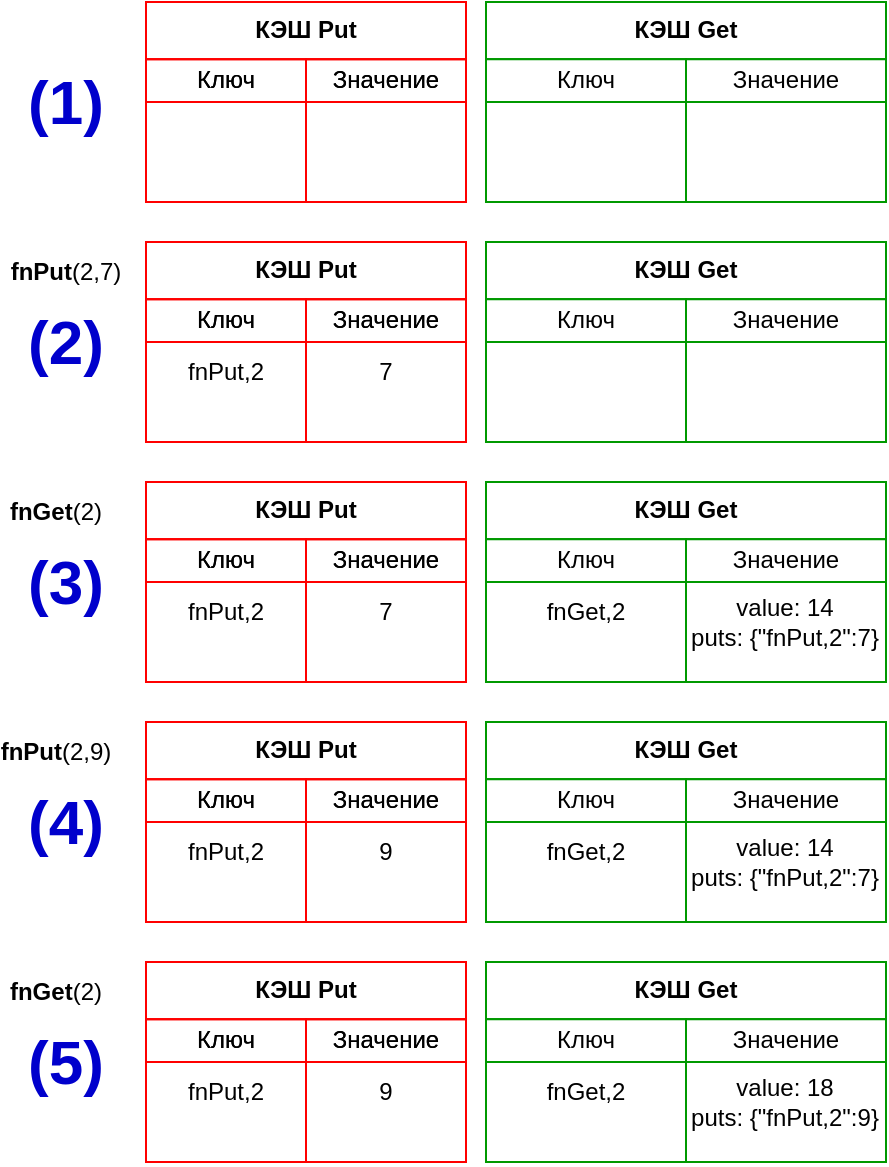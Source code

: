 <mxfile version="21.8.2" type="device">
  <diagram name="Страница — 1" id="PdpJOSWgZF8-2Annxpcf">
    <mxGraphModel dx="1546" dy="900" grid="1" gridSize="10" guides="1" tooltips="1" connect="1" arrows="1" fold="1" page="1" pageScale="1" pageWidth="827" pageHeight="1169" math="0" shadow="0">
      <root>
        <mxCell id="0" />
        <mxCell id="1" parent="0" />
        <mxCell id="nPdYfxC8x1_t4TKSveJ1-27" value="" style="group" vertex="1" connectable="0" parent="1">
          <mxGeometry x="370" y="320" width="200" height="100" as="geometry" />
        </mxCell>
        <mxCell id="nPdYfxC8x1_t4TKSveJ1-9" value="" style="rounded=0;whiteSpace=wrap;html=1;strokeColor=#009900;" vertex="1" parent="nPdYfxC8x1_t4TKSveJ1-27">
          <mxGeometry y="20" width="200" height="80" as="geometry" />
        </mxCell>
        <mxCell id="nPdYfxC8x1_t4TKSveJ1-10" value="" style="endArrow=none;html=1;rounded=0;exitX=0.5;exitY=1;exitDx=0;exitDy=0;entryX=0.5;entryY=0;entryDx=0;entryDy=0;strokeColor=#009900;" edge="1" parent="nPdYfxC8x1_t4TKSveJ1-27" source="nPdYfxC8x1_t4TKSveJ1-9" target="nPdYfxC8x1_t4TKSveJ1-9">
          <mxGeometry width="50" height="50" relative="1" as="geometry">
            <mxPoint x="390" y="633.333" as="sourcePoint" />
            <mxPoint x="440" y="566.667" as="targetPoint" />
          </mxGeometry>
        </mxCell>
        <mxCell id="nPdYfxC8x1_t4TKSveJ1-14" value="" style="group;strokeColor=#009900;" vertex="1" connectable="0" parent="nPdYfxC8x1_t4TKSveJ1-27">
          <mxGeometry width="200" height="50" as="geometry" />
        </mxCell>
        <mxCell id="nPdYfxC8x1_t4TKSveJ1-8" value="&lt;b&gt;КЭШ Put&lt;/b&gt;" style="rounded=0;whiteSpace=wrap;html=1;strokeColor=#009900;" vertex="1" parent="nPdYfxC8x1_t4TKSveJ1-14">
          <mxGeometry width="200" height="28.571" as="geometry" />
        </mxCell>
        <mxCell id="nPdYfxC8x1_t4TKSveJ1-12" value="Ключ" style="text;html=1;strokeColor=#009900;fillColor=none;align=center;verticalAlign=middle;whiteSpace=wrap;rounded=0;" vertex="1" parent="nPdYfxC8x1_t4TKSveJ1-14">
          <mxGeometry y="28.571" width="100" height="21.429" as="geometry" />
        </mxCell>
        <mxCell id="nPdYfxC8x1_t4TKSveJ1-13" value="Значение" style="text;html=1;strokeColor=#009900;fillColor=none;align=center;verticalAlign=middle;whiteSpace=wrap;rounded=0;" vertex="1" parent="nPdYfxC8x1_t4TKSveJ1-14">
          <mxGeometry x="100" y="28.571" width="100" height="21.429" as="geometry" />
        </mxCell>
        <mxCell id="nPdYfxC8x1_t4TKSveJ1-15" value="" style="rounded=0;whiteSpace=wrap;html=1;strokeColor=#009900;" vertex="1" parent="nPdYfxC8x1_t4TKSveJ1-27">
          <mxGeometry y="20" width="200" height="80" as="geometry" />
        </mxCell>
        <mxCell id="nPdYfxC8x1_t4TKSveJ1-16" value="" style="endArrow=none;html=1;rounded=0;exitX=0.5;exitY=1;exitDx=0;exitDy=0;entryX=0.5;entryY=0;entryDx=0;entryDy=0;strokeColor=#009900;" edge="1" parent="nPdYfxC8x1_t4TKSveJ1-27" source="nPdYfxC8x1_t4TKSveJ1-15" target="nPdYfxC8x1_t4TKSveJ1-15">
          <mxGeometry width="50" height="50" relative="1" as="geometry">
            <mxPoint x="390" y="633.333" as="sourcePoint" />
            <mxPoint x="440" y="566.667" as="targetPoint" />
          </mxGeometry>
        </mxCell>
        <mxCell id="nPdYfxC8x1_t4TKSveJ1-17" value="" style="group;strokeColor=#009900;" vertex="1" connectable="0" parent="nPdYfxC8x1_t4TKSveJ1-27">
          <mxGeometry width="200" height="50" as="geometry" />
        </mxCell>
        <mxCell id="nPdYfxC8x1_t4TKSveJ1-18" value="&lt;b&gt;КЭШ Get&lt;/b&gt;" style="rounded=0;whiteSpace=wrap;html=1;strokeColor=#009900;" vertex="1" parent="nPdYfxC8x1_t4TKSveJ1-17">
          <mxGeometry width="200" height="28.571" as="geometry" />
        </mxCell>
        <mxCell id="nPdYfxC8x1_t4TKSveJ1-19" value="Ключ" style="text;html=1;strokeColor=#009900;fillColor=none;align=center;verticalAlign=middle;whiteSpace=wrap;rounded=0;" vertex="1" parent="nPdYfxC8x1_t4TKSveJ1-17">
          <mxGeometry y="28.571" width="100" height="21.429" as="geometry" />
        </mxCell>
        <mxCell id="nPdYfxC8x1_t4TKSveJ1-20" value="Значение" style="text;html=1;strokeColor=#009900;fillColor=none;align=center;verticalAlign=middle;whiteSpace=wrap;rounded=0;" vertex="1" parent="nPdYfxC8x1_t4TKSveJ1-17">
          <mxGeometry x="100" y="28.571" width="100" height="21.429" as="geometry" />
        </mxCell>
        <mxCell id="nPdYfxC8x1_t4TKSveJ1-62" value="fnGet,2" style="text;html=1;strokeColor=none;fillColor=none;align=center;verticalAlign=middle;whiteSpace=wrap;rounded=0;" vertex="1" parent="nPdYfxC8x1_t4TKSveJ1-27">
          <mxGeometry y="50" width="100" height="30" as="geometry" />
        </mxCell>
        <mxCell id="nPdYfxC8x1_t4TKSveJ1-63" value="value: 14&lt;br&gt;puts: {&quot;fnPut,2&quot;:7}" style="text;html=1;strokeColor=none;fillColor=none;align=center;verticalAlign=middle;whiteSpace=wrap;rounded=0;" vertex="1" parent="nPdYfxC8x1_t4TKSveJ1-27">
          <mxGeometry x="100" y="50" width="98.95" height="40" as="geometry" />
        </mxCell>
        <mxCell id="nPdYfxC8x1_t4TKSveJ1-41" value="" style="group" vertex="1" connectable="0" parent="1">
          <mxGeometry x="200" y="200" width="160" height="100" as="geometry" />
        </mxCell>
        <mxCell id="nPdYfxC8x1_t4TKSveJ1-29" value="" style="rounded=0;whiteSpace=wrap;html=1;strokeColor=#FF0000;container=0;" vertex="1" parent="nPdYfxC8x1_t4TKSveJ1-41">
          <mxGeometry y="20" width="160" height="80" as="geometry" />
        </mxCell>
        <mxCell id="nPdYfxC8x1_t4TKSveJ1-30" value="" style="endArrow=none;html=1;rounded=0;exitX=0.5;exitY=1;exitDx=0;exitDy=0;entryX=0.5;entryY=0;entryDx=0;entryDy=0;strokeColor=#FF0000;" edge="1" parent="nPdYfxC8x1_t4TKSveJ1-41" source="nPdYfxC8x1_t4TKSveJ1-29" target="nPdYfxC8x1_t4TKSveJ1-29">
          <mxGeometry width="50" height="50" relative="1" as="geometry">
            <mxPoint x="312" y="633.333" as="sourcePoint" />
            <mxPoint x="352" y="566.667" as="targetPoint" />
          </mxGeometry>
        </mxCell>
        <mxCell id="nPdYfxC8x1_t4TKSveJ1-31" value="" style="group;strokeColor=#FF0000;container=0;" vertex="1" connectable="0" parent="nPdYfxC8x1_t4TKSveJ1-41">
          <mxGeometry width="160" height="50" as="geometry" />
        </mxCell>
        <mxCell id="nPdYfxC8x1_t4TKSveJ1-35" value="" style="rounded=0;whiteSpace=wrap;html=1;strokeColor=#FF0000;container=0;" vertex="1" parent="nPdYfxC8x1_t4TKSveJ1-41">
          <mxGeometry y="20" width="160" height="80" as="geometry" />
        </mxCell>
        <mxCell id="nPdYfxC8x1_t4TKSveJ1-36" value="" style="endArrow=none;html=1;rounded=0;exitX=0.5;exitY=1;exitDx=0;exitDy=0;entryX=0.5;entryY=0;entryDx=0;entryDy=0;strokeColor=#FF0000;" edge="1" parent="nPdYfxC8x1_t4TKSveJ1-41" source="nPdYfxC8x1_t4TKSveJ1-35" target="nPdYfxC8x1_t4TKSveJ1-35">
          <mxGeometry width="50" height="50" relative="1" as="geometry">
            <mxPoint x="312" y="633.333" as="sourcePoint" />
            <mxPoint x="352" y="566.667" as="targetPoint" />
          </mxGeometry>
        </mxCell>
        <mxCell id="nPdYfxC8x1_t4TKSveJ1-37" value="" style="group;strokeColor=#FF0000;container=0;" vertex="1" connectable="0" parent="nPdYfxC8x1_t4TKSveJ1-41">
          <mxGeometry width="160" height="50" as="geometry" />
        </mxCell>
        <mxCell id="nPdYfxC8x1_t4TKSveJ1-32" value="&lt;b&gt;КЭШ Put&lt;/b&gt;" style="rounded=0;whiteSpace=wrap;html=1;strokeColor=#FF0000;container=0;" vertex="1" parent="nPdYfxC8x1_t4TKSveJ1-41">
          <mxGeometry width="160" height="28.571" as="geometry" />
        </mxCell>
        <mxCell id="nPdYfxC8x1_t4TKSveJ1-33" value="Ключ" style="text;html=1;strokeColor=#FF0000;fillColor=none;align=center;verticalAlign=middle;whiteSpace=wrap;rounded=0;container=0;" vertex="1" parent="nPdYfxC8x1_t4TKSveJ1-41">
          <mxGeometry y="28.571" width="80" height="21.429" as="geometry" />
        </mxCell>
        <mxCell id="nPdYfxC8x1_t4TKSveJ1-34" value="Значение" style="text;html=1;strokeColor=#FF0000;fillColor=none;align=center;verticalAlign=middle;whiteSpace=wrap;rounded=0;container=0;" vertex="1" parent="nPdYfxC8x1_t4TKSveJ1-41">
          <mxGeometry x="80" y="28.571" width="80" height="21.429" as="geometry" />
        </mxCell>
        <mxCell id="nPdYfxC8x1_t4TKSveJ1-38" value="&lt;b&gt;КЭШ Put&lt;/b&gt;" style="rounded=0;whiteSpace=wrap;html=1;strokeColor=#FF0000;container=0;" vertex="1" parent="nPdYfxC8x1_t4TKSveJ1-41">
          <mxGeometry width="160" height="28.571" as="geometry" />
        </mxCell>
        <mxCell id="nPdYfxC8x1_t4TKSveJ1-39" value="Ключ" style="text;html=1;strokeColor=#FF0000;fillColor=none;align=center;verticalAlign=middle;whiteSpace=wrap;rounded=0;container=0;" vertex="1" parent="nPdYfxC8x1_t4TKSveJ1-41">
          <mxGeometry y="28.571" width="80" height="21.429" as="geometry" />
        </mxCell>
        <mxCell id="nPdYfxC8x1_t4TKSveJ1-40" value="Значение" style="text;html=1;strokeColor=#FF0000;fillColor=none;align=center;verticalAlign=middle;whiteSpace=wrap;rounded=0;container=0;" vertex="1" parent="nPdYfxC8x1_t4TKSveJ1-41">
          <mxGeometry x="80" y="28.571" width="80" height="21.429" as="geometry" />
        </mxCell>
        <mxCell id="nPdYfxC8x1_t4TKSveJ1-43" value="fnPut,2" style="text;html=1;strokeColor=none;fillColor=none;align=center;verticalAlign=middle;whiteSpace=wrap;rounded=0;" vertex="1" parent="nPdYfxC8x1_t4TKSveJ1-41">
          <mxGeometry y="50" width="80" height="30" as="geometry" />
        </mxCell>
        <mxCell id="nPdYfxC8x1_t4TKSveJ1-47" value="7" style="text;html=1;strokeColor=none;fillColor=none;align=center;verticalAlign=middle;whiteSpace=wrap;rounded=0;" vertex="1" parent="nPdYfxC8x1_t4TKSveJ1-41">
          <mxGeometry x="80.0" y="50" width="80" height="30" as="geometry" />
        </mxCell>
        <mxCell id="nPdYfxC8x1_t4TKSveJ1-42" value="&lt;b&gt;fnPut&lt;/b&gt;(2,7)" style="text;html=1;strokeColor=none;fillColor=none;align=center;verticalAlign=middle;whiteSpace=wrap;rounded=0;" vertex="1" parent="1">
          <mxGeometry x="130" y="200" width="60" height="30" as="geometry" />
        </mxCell>
        <mxCell id="nPdYfxC8x1_t4TKSveJ1-65" value="" style="group" vertex="1" connectable="0" parent="1">
          <mxGeometry x="370" y="200" width="200" height="100" as="geometry" />
        </mxCell>
        <mxCell id="nPdYfxC8x1_t4TKSveJ1-66" value="" style="rounded=0;whiteSpace=wrap;html=1;strokeColor=#009900;" vertex="1" parent="nPdYfxC8x1_t4TKSveJ1-65">
          <mxGeometry y="20" width="200" height="80" as="geometry" />
        </mxCell>
        <mxCell id="nPdYfxC8x1_t4TKSveJ1-67" value="" style="endArrow=none;html=1;rounded=0;exitX=0.5;exitY=1;exitDx=0;exitDy=0;entryX=0.5;entryY=0;entryDx=0;entryDy=0;strokeColor=#009900;" edge="1" parent="nPdYfxC8x1_t4TKSveJ1-65" source="nPdYfxC8x1_t4TKSveJ1-66" target="nPdYfxC8x1_t4TKSveJ1-66">
          <mxGeometry width="50" height="50" relative="1" as="geometry">
            <mxPoint x="390" y="633.333" as="sourcePoint" />
            <mxPoint x="440" y="566.667" as="targetPoint" />
          </mxGeometry>
        </mxCell>
        <mxCell id="nPdYfxC8x1_t4TKSveJ1-68" value="" style="group;strokeColor=#009900;" vertex="1" connectable="0" parent="nPdYfxC8x1_t4TKSveJ1-65">
          <mxGeometry width="200" height="50" as="geometry" />
        </mxCell>
        <mxCell id="nPdYfxC8x1_t4TKSveJ1-69" value="&lt;b&gt;КЭШ Put&lt;/b&gt;" style="rounded=0;whiteSpace=wrap;html=1;strokeColor=#009900;" vertex="1" parent="nPdYfxC8x1_t4TKSveJ1-68">
          <mxGeometry width="200" height="28.571" as="geometry" />
        </mxCell>
        <mxCell id="nPdYfxC8x1_t4TKSveJ1-70" value="Ключ" style="text;html=1;strokeColor=#009900;fillColor=none;align=center;verticalAlign=middle;whiteSpace=wrap;rounded=0;" vertex="1" parent="nPdYfxC8x1_t4TKSveJ1-68">
          <mxGeometry y="28.571" width="100" height="21.429" as="geometry" />
        </mxCell>
        <mxCell id="nPdYfxC8x1_t4TKSveJ1-71" value="Значение" style="text;html=1;strokeColor=#009900;fillColor=none;align=center;verticalAlign=middle;whiteSpace=wrap;rounded=0;" vertex="1" parent="nPdYfxC8x1_t4TKSveJ1-68">
          <mxGeometry x="100" y="28.571" width="100" height="21.429" as="geometry" />
        </mxCell>
        <mxCell id="nPdYfxC8x1_t4TKSveJ1-72" value="" style="rounded=0;whiteSpace=wrap;html=1;strokeColor=#009900;" vertex="1" parent="nPdYfxC8x1_t4TKSveJ1-65">
          <mxGeometry y="20" width="200" height="80" as="geometry" />
        </mxCell>
        <mxCell id="nPdYfxC8x1_t4TKSveJ1-73" value="" style="endArrow=none;html=1;rounded=0;exitX=0.5;exitY=1;exitDx=0;exitDy=0;entryX=0.5;entryY=0;entryDx=0;entryDy=0;strokeColor=#009900;" edge="1" parent="nPdYfxC8x1_t4TKSveJ1-65" source="nPdYfxC8x1_t4TKSveJ1-72" target="nPdYfxC8x1_t4TKSveJ1-72">
          <mxGeometry width="50" height="50" relative="1" as="geometry">
            <mxPoint x="390" y="633.333" as="sourcePoint" />
            <mxPoint x="440" y="566.667" as="targetPoint" />
          </mxGeometry>
        </mxCell>
        <mxCell id="nPdYfxC8x1_t4TKSveJ1-74" value="" style="group;strokeColor=#009900;" vertex="1" connectable="0" parent="nPdYfxC8x1_t4TKSveJ1-65">
          <mxGeometry width="200" height="50" as="geometry" />
        </mxCell>
        <mxCell id="nPdYfxC8x1_t4TKSveJ1-75" value="&lt;b&gt;КЭШ Get&lt;/b&gt;" style="rounded=0;whiteSpace=wrap;html=1;strokeColor=#009900;" vertex="1" parent="nPdYfxC8x1_t4TKSveJ1-74">
          <mxGeometry width="200" height="28.571" as="geometry" />
        </mxCell>
        <mxCell id="nPdYfxC8x1_t4TKSveJ1-76" value="Ключ" style="text;html=1;strokeColor=#009900;fillColor=none;align=center;verticalAlign=middle;whiteSpace=wrap;rounded=0;" vertex="1" parent="nPdYfxC8x1_t4TKSveJ1-74">
          <mxGeometry y="28.571" width="100" height="21.429" as="geometry" />
        </mxCell>
        <mxCell id="nPdYfxC8x1_t4TKSveJ1-77" value="Значение" style="text;html=1;strokeColor=#009900;fillColor=none;align=center;verticalAlign=middle;whiteSpace=wrap;rounded=0;" vertex="1" parent="nPdYfxC8x1_t4TKSveJ1-74">
          <mxGeometry x="100" y="28.571" width="100" height="21.429" as="geometry" />
        </mxCell>
        <mxCell id="nPdYfxC8x1_t4TKSveJ1-80" value="" style="group" vertex="1" connectable="0" parent="1">
          <mxGeometry x="200" y="320" width="160" height="100" as="geometry" />
        </mxCell>
        <mxCell id="nPdYfxC8x1_t4TKSveJ1-81" value="" style="rounded=0;whiteSpace=wrap;html=1;strokeColor=#FF0000;container=0;" vertex="1" parent="nPdYfxC8x1_t4TKSveJ1-80">
          <mxGeometry y="20" width="160" height="80" as="geometry" />
        </mxCell>
        <mxCell id="nPdYfxC8x1_t4TKSveJ1-82" value="" style="endArrow=none;html=1;rounded=0;exitX=0.5;exitY=1;exitDx=0;exitDy=0;entryX=0.5;entryY=0;entryDx=0;entryDy=0;strokeColor=#FF0000;" edge="1" parent="nPdYfxC8x1_t4TKSveJ1-80" source="nPdYfxC8x1_t4TKSveJ1-81" target="nPdYfxC8x1_t4TKSveJ1-81">
          <mxGeometry width="50" height="50" relative="1" as="geometry">
            <mxPoint x="312" y="633.333" as="sourcePoint" />
            <mxPoint x="352" y="566.667" as="targetPoint" />
          </mxGeometry>
        </mxCell>
        <mxCell id="nPdYfxC8x1_t4TKSveJ1-83" value="" style="group;strokeColor=#FF0000;container=0;" vertex="1" connectable="0" parent="nPdYfxC8x1_t4TKSveJ1-80">
          <mxGeometry width="160" height="50" as="geometry" />
        </mxCell>
        <mxCell id="nPdYfxC8x1_t4TKSveJ1-84" value="" style="rounded=0;whiteSpace=wrap;html=1;strokeColor=#FF0000;container=0;" vertex="1" parent="nPdYfxC8x1_t4TKSveJ1-80">
          <mxGeometry y="20" width="160" height="80" as="geometry" />
        </mxCell>
        <mxCell id="nPdYfxC8x1_t4TKSveJ1-85" value="" style="endArrow=none;html=1;rounded=0;exitX=0.5;exitY=1;exitDx=0;exitDy=0;entryX=0.5;entryY=0;entryDx=0;entryDy=0;strokeColor=#FF0000;" edge="1" parent="nPdYfxC8x1_t4TKSveJ1-80" source="nPdYfxC8x1_t4TKSveJ1-84" target="nPdYfxC8x1_t4TKSveJ1-84">
          <mxGeometry width="50" height="50" relative="1" as="geometry">
            <mxPoint x="312" y="633.333" as="sourcePoint" />
            <mxPoint x="352" y="566.667" as="targetPoint" />
          </mxGeometry>
        </mxCell>
        <mxCell id="nPdYfxC8x1_t4TKSveJ1-86" value="" style="group;strokeColor=#FF0000;container=0;" vertex="1" connectable="0" parent="nPdYfxC8x1_t4TKSveJ1-80">
          <mxGeometry width="160" height="50" as="geometry" />
        </mxCell>
        <mxCell id="nPdYfxC8x1_t4TKSveJ1-87" value="&lt;b&gt;КЭШ Put&lt;/b&gt;" style="rounded=0;whiteSpace=wrap;html=1;strokeColor=#FF0000;container=0;" vertex="1" parent="nPdYfxC8x1_t4TKSveJ1-80">
          <mxGeometry width="160" height="28.571" as="geometry" />
        </mxCell>
        <mxCell id="nPdYfxC8x1_t4TKSveJ1-88" value="Ключ" style="text;html=1;strokeColor=#FF0000;fillColor=none;align=center;verticalAlign=middle;whiteSpace=wrap;rounded=0;container=0;" vertex="1" parent="nPdYfxC8x1_t4TKSveJ1-80">
          <mxGeometry y="28.571" width="80" height="21.429" as="geometry" />
        </mxCell>
        <mxCell id="nPdYfxC8x1_t4TKSveJ1-89" value="Значение" style="text;html=1;strokeColor=#FF0000;fillColor=none;align=center;verticalAlign=middle;whiteSpace=wrap;rounded=0;container=0;" vertex="1" parent="nPdYfxC8x1_t4TKSveJ1-80">
          <mxGeometry x="80" y="28.571" width="80" height="21.429" as="geometry" />
        </mxCell>
        <mxCell id="nPdYfxC8x1_t4TKSveJ1-90" value="&lt;b&gt;КЭШ Put&lt;/b&gt;" style="rounded=0;whiteSpace=wrap;html=1;strokeColor=#FF0000;container=0;" vertex="1" parent="nPdYfxC8x1_t4TKSveJ1-80">
          <mxGeometry width="160" height="28.571" as="geometry" />
        </mxCell>
        <mxCell id="nPdYfxC8x1_t4TKSveJ1-91" value="Ключ" style="text;html=1;strokeColor=#FF0000;fillColor=none;align=center;verticalAlign=middle;whiteSpace=wrap;rounded=0;container=0;" vertex="1" parent="nPdYfxC8x1_t4TKSveJ1-80">
          <mxGeometry y="28.571" width="80" height="21.429" as="geometry" />
        </mxCell>
        <mxCell id="nPdYfxC8x1_t4TKSveJ1-92" value="Значение" style="text;html=1;strokeColor=#FF0000;fillColor=none;align=center;verticalAlign=middle;whiteSpace=wrap;rounded=0;container=0;" vertex="1" parent="nPdYfxC8x1_t4TKSveJ1-80">
          <mxGeometry x="80" y="28.571" width="80" height="21.429" as="geometry" />
        </mxCell>
        <mxCell id="nPdYfxC8x1_t4TKSveJ1-93" value="fnPut,2" style="text;html=1;strokeColor=none;fillColor=none;align=center;verticalAlign=middle;whiteSpace=wrap;rounded=0;" vertex="1" parent="nPdYfxC8x1_t4TKSveJ1-80">
          <mxGeometry y="50" width="80" height="30" as="geometry" />
        </mxCell>
        <mxCell id="nPdYfxC8x1_t4TKSveJ1-94" value="7" style="text;html=1;strokeColor=none;fillColor=none;align=center;verticalAlign=middle;whiteSpace=wrap;rounded=0;" vertex="1" parent="nPdYfxC8x1_t4TKSveJ1-80">
          <mxGeometry x="80.0" y="50" width="80" height="30" as="geometry" />
        </mxCell>
        <mxCell id="nPdYfxC8x1_t4TKSveJ1-95" value="&lt;b&gt;fnGet&lt;/b&gt;(2)" style="text;html=1;strokeColor=none;fillColor=none;align=center;verticalAlign=middle;whiteSpace=wrap;rounded=0;" vertex="1" parent="1">
          <mxGeometry x="130" y="320" width="50" height="30" as="geometry" />
        </mxCell>
        <mxCell id="nPdYfxC8x1_t4TKSveJ1-96" value="" style="group" vertex="1" connectable="0" parent="1">
          <mxGeometry x="200" y="80" width="160" height="100" as="geometry" />
        </mxCell>
        <mxCell id="nPdYfxC8x1_t4TKSveJ1-97" value="" style="rounded=0;whiteSpace=wrap;html=1;strokeColor=#FF0000;container=0;" vertex="1" parent="nPdYfxC8x1_t4TKSveJ1-96">
          <mxGeometry y="20" width="160" height="80" as="geometry" />
        </mxCell>
        <mxCell id="nPdYfxC8x1_t4TKSveJ1-98" value="" style="endArrow=none;html=1;rounded=0;exitX=0.5;exitY=1;exitDx=0;exitDy=0;entryX=0.5;entryY=0;entryDx=0;entryDy=0;strokeColor=#FF0000;" edge="1" parent="nPdYfxC8x1_t4TKSveJ1-96" source="nPdYfxC8x1_t4TKSveJ1-97" target="nPdYfxC8x1_t4TKSveJ1-97">
          <mxGeometry width="50" height="50" relative="1" as="geometry">
            <mxPoint x="312" y="633.333" as="sourcePoint" />
            <mxPoint x="352" y="566.667" as="targetPoint" />
          </mxGeometry>
        </mxCell>
        <mxCell id="nPdYfxC8x1_t4TKSveJ1-99" value="" style="group;strokeColor=#FF0000;container=0;" vertex="1" connectable="0" parent="nPdYfxC8x1_t4TKSveJ1-96">
          <mxGeometry width="160" height="50" as="geometry" />
        </mxCell>
        <mxCell id="nPdYfxC8x1_t4TKSveJ1-100" value="" style="rounded=0;whiteSpace=wrap;html=1;strokeColor=#FF0000;container=0;" vertex="1" parent="nPdYfxC8x1_t4TKSveJ1-96">
          <mxGeometry y="20" width="160" height="80" as="geometry" />
        </mxCell>
        <mxCell id="nPdYfxC8x1_t4TKSveJ1-101" value="" style="endArrow=none;html=1;rounded=0;exitX=0.5;exitY=1;exitDx=0;exitDy=0;entryX=0.5;entryY=0;entryDx=0;entryDy=0;strokeColor=#FF0000;" edge="1" parent="nPdYfxC8x1_t4TKSveJ1-96" source="nPdYfxC8x1_t4TKSveJ1-100" target="nPdYfxC8x1_t4TKSveJ1-100">
          <mxGeometry width="50" height="50" relative="1" as="geometry">
            <mxPoint x="312" y="633.333" as="sourcePoint" />
            <mxPoint x="352" y="566.667" as="targetPoint" />
          </mxGeometry>
        </mxCell>
        <mxCell id="nPdYfxC8x1_t4TKSveJ1-102" value="" style="group;strokeColor=#FF0000;container=0;" vertex="1" connectable="0" parent="nPdYfxC8x1_t4TKSveJ1-96">
          <mxGeometry width="160" height="50" as="geometry" />
        </mxCell>
        <mxCell id="nPdYfxC8x1_t4TKSveJ1-103" value="&lt;b&gt;КЭШ Put&lt;/b&gt;" style="rounded=0;whiteSpace=wrap;html=1;strokeColor=#FF0000;container=0;" vertex="1" parent="nPdYfxC8x1_t4TKSveJ1-96">
          <mxGeometry width="160" height="28.571" as="geometry" />
        </mxCell>
        <mxCell id="nPdYfxC8x1_t4TKSveJ1-104" value="Ключ" style="text;html=1;strokeColor=#FF0000;fillColor=none;align=center;verticalAlign=middle;whiteSpace=wrap;rounded=0;container=0;" vertex="1" parent="nPdYfxC8x1_t4TKSveJ1-96">
          <mxGeometry y="28.571" width="80" height="21.429" as="geometry" />
        </mxCell>
        <mxCell id="nPdYfxC8x1_t4TKSveJ1-105" value="Значение" style="text;html=1;strokeColor=#FF0000;fillColor=none;align=center;verticalAlign=middle;whiteSpace=wrap;rounded=0;container=0;" vertex="1" parent="nPdYfxC8x1_t4TKSveJ1-96">
          <mxGeometry x="80" y="28.571" width="80" height="21.429" as="geometry" />
        </mxCell>
        <mxCell id="nPdYfxC8x1_t4TKSveJ1-106" value="&lt;b&gt;КЭШ Put&lt;/b&gt;" style="rounded=0;whiteSpace=wrap;html=1;strokeColor=#FF0000;container=0;" vertex="1" parent="nPdYfxC8x1_t4TKSveJ1-96">
          <mxGeometry width="160" height="28.571" as="geometry" />
        </mxCell>
        <mxCell id="nPdYfxC8x1_t4TKSveJ1-107" value="Ключ" style="text;html=1;strokeColor=#FF0000;fillColor=none;align=center;verticalAlign=middle;whiteSpace=wrap;rounded=0;container=0;" vertex="1" parent="nPdYfxC8x1_t4TKSveJ1-96">
          <mxGeometry y="28.571" width="80" height="21.429" as="geometry" />
        </mxCell>
        <mxCell id="nPdYfxC8x1_t4TKSveJ1-108" value="Значение" style="text;html=1;strokeColor=#FF0000;fillColor=none;align=center;verticalAlign=middle;whiteSpace=wrap;rounded=0;container=0;" vertex="1" parent="nPdYfxC8x1_t4TKSveJ1-96">
          <mxGeometry x="80" y="28.571" width="80" height="21.429" as="geometry" />
        </mxCell>
        <mxCell id="nPdYfxC8x1_t4TKSveJ1-111" value="" style="group" vertex="1" connectable="0" parent="1">
          <mxGeometry x="370" y="80" width="200" height="100" as="geometry" />
        </mxCell>
        <mxCell id="nPdYfxC8x1_t4TKSveJ1-112" value="" style="rounded=0;whiteSpace=wrap;html=1;strokeColor=#009900;" vertex="1" parent="nPdYfxC8x1_t4TKSveJ1-111">
          <mxGeometry y="20" width="200" height="80" as="geometry" />
        </mxCell>
        <mxCell id="nPdYfxC8x1_t4TKSveJ1-113" value="" style="endArrow=none;html=1;rounded=0;exitX=0.5;exitY=1;exitDx=0;exitDy=0;entryX=0.5;entryY=0;entryDx=0;entryDy=0;strokeColor=#009900;" edge="1" parent="nPdYfxC8x1_t4TKSveJ1-111" source="nPdYfxC8x1_t4TKSveJ1-112" target="nPdYfxC8x1_t4TKSveJ1-112">
          <mxGeometry width="50" height="50" relative="1" as="geometry">
            <mxPoint x="390" y="633.333" as="sourcePoint" />
            <mxPoint x="440" y="566.667" as="targetPoint" />
          </mxGeometry>
        </mxCell>
        <mxCell id="nPdYfxC8x1_t4TKSveJ1-114" value="" style="group;strokeColor=#009900;" vertex="1" connectable="0" parent="nPdYfxC8x1_t4TKSveJ1-111">
          <mxGeometry width="200" height="50" as="geometry" />
        </mxCell>
        <mxCell id="nPdYfxC8x1_t4TKSveJ1-115" value="&lt;b&gt;КЭШ Put&lt;/b&gt;" style="rounded=0;whiteSpace=wrap;html=1;strokeColor=#009900;" vertex="1" parent="nPdYfxC8x1_t4TKSveJ1-114">
          <mxGeometry width="200" height="28.571" as="geometry" />
        </mxCell>
        <mxCell id="nPdYfxC8x1_t4TKSveJ1-116" value="Ключ" style="text;html=1;strokeColor=#009900;fillColor=none;align=center;verticalAlign=middle;whiteSpace=wrap;rounded=0;" vertex="1" parent="nPdYfxC8x1_t4TKSveJ1-114">
          <mxGeometry y="28.571" width="100" height="21.429" as="geometry" />
        </mxCell>
        <mxCell id="nPdYfxC8x1_t4TKSveJ1-117" value="Значение" style="text;html=1;strokeColor=#009900;fillColor=none;align=center;verticalAlign=middle;whiteSpace=wrap;rounded=0;" vertex="1" parent="nPdYfxC8x1_t4TKSveJ1-114">
          <mxGeometry x="100" y="28.571" width="100" height="21.429" as="geometry" />
        </mxCell>
        <mxCell id="nPdYfxC8x1_t4TKSveJ1-118" value="" style="rounded=0;whiteSpace=wrap;html=1;strokeColor=#009900;" vertex="1" parent="nPdYfxC8x1_t4TKSveJ1-111">
          <mxGeometry y="20" width="200" height="80" as="geometry" />
        </mxCell>
        <mxCell id="nPdYfxC8x1_t4TKSveJ1-119" value="" style="endArrow=none;html=1;rounded=0;exitX=0.5;exitY=1;exitDx=0;exitDy=0;entryX=0.5;entryY=0;entryDx=0;entryDy=0;strokeColor=#009900;" edge="1" parent="nPdYfxC8x1_t4TKSveJ1-111" source="nPdYfxC8x1_t4TKSveJ1-118" target="nPdYfxC8x1_t4TKSveJ1-118">
          <mxGeometry width="50" height="50" relative="1" as="geometry">
            <mxPoint x="390" y="633.333" as="sourcePoint" />
            <mxPoint x="440" y="566.667" as="targetPoint" />
          </mxGeometry>
        </mxCell>
        <mxCell id="nPdYfxC8x1_t4TKSveJ1-120" value="" style="group;strokeColor=#009900;" vertex="1" connectable="0" parent="nPdYfxC8x1_t4TKSveJ1-111">
          <mxGeometry width="200" height="50" as="geometry" />
        </mxCell>
        <mxCell id="nPdYfxC8x1_t4TKSveJ1-121" value="&lt;b&gt;КЭШ Get&lt;/b&gt;" style="rounded=0;whiteSpace=wrap;html=1;strokeColor=#009900;" vertex="1" parent="nPdYfxC8x1_t4TKSveJ1-120">
          <mxGeometry width="200" height="28.571" as="geometry" />
        </mxCell>
        <mxCell id="nPdYfxC8x1_t4TKSveJ1-122" value="Ключ" style="text;html=1;strokeColor=#009900;fillColor=none;align=center;verticalAlign=middle;whiteSpace=wrap;rounded=0;" vertex="1" parent="nPdYfxC8x1_t4TKSveJ1-120">
          <mxGeometry y="28.571" width="100" height="21.429" as="geometry" />
        </mxCell>
        <mxCell id="nPdYfxC8x1_t4TKSveJ1-123" value="Значение" style="text;html=1;strokeColor=#009900;fillColor=none;align=center;verticalAlign=middle;whiteSpace=wrap;rounded=0;" vertex="1" parent="nPdYfxC8x1_t4TKSveJ1-120">
          <mxGeometry x="100" y="28.571" width="100" height="21.429" as="geometry" />
        </mxCell>
        <mxCell id="nPdYfxC8x1_t4TKSveJ1-125" value="" style="group" vertex="1" connectable="0" parent="1">
          <mxGeometry x="370" y="440" width="200" height="100" as="geometry" />
        </mxCell>
        <mxCell id="nPdYfxC8x1_t4TKSveJ1-126" value="" style="rounded=0;whiteSpace=wrap;html=1;strokeColor=#009900;" vertex="1" parent="nPdYfxC8x1_t4TKSveJ1-125">
          <mxGeometry y="20" width="200" height="80" as="geometry" />
        </mxCell>
        <mxCell id="nPdYfxC8x1_t4TKSveJ1-127" value="" style="endArrow=none;html=1;rounded=0;exitX=0.5;exitY=1;exitDx=0;exitDy=0;entryX=0.5;entryY=0;entryDx=0;entryDy=0;strokeColor=#009900;" edge="1" parent="nPdYfxC8x1_t4TKSveJ1-125" source="nPdYfxC8x1_t4TKSveJ1-126" target="nPdYfxC8x1_t4TKSveJ1-126">
          <mxGeometry width="50" height="50" relative="1" as="geometry">
            <mxPoint x="390" y="633.333" as="sourcePoint" />
            <mxPoint x="440" y="566.667" as="targetPoint" />
          </mxGeometry>
        </mxCell>
        <mxCell id="nPdYfxC8x1_t4TKSveJ1-128" value="" style="group;strokeColor=#009900;" vertex="1" connectable="0" parent="nPdYfxC8x1_t4TKSveJ1-125">
          <mxGeometry width="200" height="50" as="geometry" />
        </mxCell>
        <mxCell id="nPdYfxC8x1_t4TKSveJ1-129" value="&lt;b&gt;КЭШ Put&lt;/b&gt;" style="rounded=0;whiteSpace=wrap;html=1;strokeColor=#009900;" vertex="1" parent="nPdYfxC8x1_t4TKSveJ1-128">
          <mxGeometry width="200" height="28.571" as="geometry" />
        </mxCell>
        <mxCell id="nPdYfxC8x1_t4TKSveJ1-130" value="Ключ" style="text;html=1;strokeColor=#009900;fillColor=none;align=center;verticalAlign=middle;whiteSpace=wrap;rounded=0;" vertex="1" parent="nPdYfxC8x1_t4TKSveJ1-128">
          <mxGeometry y="28.571" width="100" height="21.429" as="geometry" />
        </mxCell>
        <mxCell id="nPdYfxC8x1_t4TKSveJ1-131" value="Значение" style="text;html=1;strokeColor=#009900;fillColor=none;align=center;verticalAlign=middle;whiteSpace=wrap;rounded=0;" vertex="1" parent="nPdYfxC8x1_t4TKSveJ1-128">
          <mxGeometry x="100" y="28.571" width="100" height="21.429" as="geometry" />
        </mxCell>
        <mxCell id="nPdYfxC8x1_t4TKSveJ1-132" value="" style="rounded=0;whiteSpace=wrap;html=1;strokeColor=#009900;" vertex="1" parent="nPdYfxC8x1_t4TKSveJ1-125">
          <mxGeometry y="20" width="200" height="80" as="geometry" />
        </mxCell>
        <mxCell id="nPdYfxC8x1_t4TKSveJ1-133" value="" style="endArrow=none;html=1;rounded=0;exitX=0.5;exitY=1;exitDx=0;exitDy=0;entryX=0.5;entryY=0;entryDx=0;entryDy=0;strokeColor=#009900;" edge="1" parent="nPdYfxC8x1_t4TKSveJ1-125" source="nPdYfxC8x1_t4TKSveJ1-132" target="nPdYfxC8x1_t4TKSveJ1-132">
          <mxGeometry width="50" height="50" relative="1" as="geometry">
            <mxPoint x="390" y="633.333" as="sourcePoint" />
            <mxPoint x="440" y="566.667" as="targetPoint" />
          </mxGeometry>
        </mxCell>
        <mxCell id="nPdYfxC8x1_t4TKSveJ1-134" value="" style="group;strokeColor=#009900;" vertex="1" connectable="0" parent="nPdYfxC8x1_t4TKSveJ1-125">
          <mxGeometry width="200" height="50" as="geometry" />
        </mxCell>
        <mxCell id="nPdYfxC8x1_t4TKSveJ1-135" value="&lt;b&gt;КЭШ Get&lt;/b&gt;" style="rounded=0;whiteSpace=wrap;html=1;strokeColor=#009900;" vertex="1" parent="nPdYfxC8x1_t4TKSveJ1-134">
          <mxGeometry width="200" height="28.571" as="geometry" />
        </mxCell>
        <mxCell id="nPdYfxC8x1_t4TKSveJ1-136" value="Ключ" style="text;html=1;strokeColor=#009900;fillColor=none;align=center;verticalAlign=middle;whiteSpace=wrap;rounded=0;" vertex="1" parent="nPdYfxC8x1_t4TKSveJ1-134">
          <mxGeometry y="28.571" width="100" height="21.429" as="geometry" />
        </mxCell>
        <mxCell id="nPdYfxC8x1_t4TKSveJ1-137" value="Значение" style="text;html=1;strokeColor=#009900;fillColor=none;align=center;verticalAlign=middle;whiteSpace=wrap;rounded=0;" vertex="1" parent="nPdYfxC8x1_t4TKSveJ1-134">
          <mxGeometry x="100" y="28.571" width="100" height="21.429" as="geometry" />
        </mxCell>
        <mxCell id="nPdYfxC8x1_t4TKSveJ1-138" value="fnGet,2" style="text;html=1;strokeColor=none;fillColor=none;align=center;verticalAlign=middle;whiteSpace=wrap;rounded=0;" vertex="1" parent="nPdYfxC8x1_t4TKSveJ1-125">
          <mxGeometry y="50" width="100" height="30" as="geometry" />
        </mxCell>
        <mxCell id="nPdYfxC8x1_t4TKSveJ1-139" value="value: 14&lt;br&gt;puts: {&quot;fnPut,2&quot;:7}" style="text;html=1;strokeColor=none;fillColor=none;align=center;verticalAlign=middle;whiteSpace=wrap;rounded=0;" vertex="1" parent="nPdYfxC8x1_t4TKSveJ1-125">
          <mxGeometry x="100" y="50" width="98.95" height="40" as="geometry" />
        </mxCell>
        <mxCell id="nPdYfxC8x1_t4TKSveJ1-140" value="" style="group" vertex="1" connectable="0" parent="1">
          <mxGeometry x="200" y="440" width="160" height="100" as="geometry" />
        </mxCell>
        <mxCell id="nPdYfxC8x1_t4TKSveJ1-141" value="" style="rounded=0;whiteSpace=wrap;html=1;strokeColor=#FF0000;container=0;" vertex="1" parent="nPdYfxC8x1_t4TKSveJ1-140">
          <mxGeometry y="20" width="160" height="80" as="geometry" />
        </mxCell>
        <mxCell id="nPdYfxC8x1_t4TKSveJ1-142" value="" style="endArrow=none;html=1;rounded=0;exitX=0.5;exitY=1;exitDx=0;exitDy=0;entryX=0.5;entryY=0;entryDx=0;entryDy=0;strokeColor=#FF0000;" edge="1" parent="nPdYfxC8x1_t4TKSveJ1-140" source="nPdYfxC8x1_t4TKSveJ1-141" target="nPdYfxC8x1_t4TKSveJ1-141">
          <mxGeometry width="50" height="50" relative="1" as="geometry">
            <mxPoint x="312" y="633.333" as="sourcePoint" />
            <mxPoint x="352" y="566.667" as="targetPoint" />
          </mxGeometry>
        </mxCell>
        <mxCell id="nPdYfxC8x1_t4TKSveJ1-143" value="" style="group;strokeColor=#FF0000;container=0;" vertex="1" connectable="0" parent="nPdYfxC8x1_t4TKSveJ1-140">
          <mxGeometry width="160" height="50" as="geometry" />
        </mxCell>
        <mxCell id="nPdYfxC8x1_t4TKSveJ1-144" value="" style="rounded=0;whiteSpace=wrap;html=1;strokeColor=#FF0000;container=0;" vertex="1" parent="nPdYfxC8x1_t4TKSveJ1-140">
          <mxGeometry y="20" width="160" height="80" as="geometry" />
        </mxCell>
        <mxCell id="nPdYfxC8x1_t4TKSveJ1-145" value="" style="endArrow=none;html=1;rounded=0;exitX=0.5;exitY=1;exitDx=0;exitDy=0;entryX=0.5;entryY=0;entryDx=0;entryDy=0;strokeColor=#FF0000;" edge="1" parent="nPdYfxC8x1_t4TKSveJ1-140" source="nPdYfxC8x1_t4TKSveJ1-144" target="nPdYfxC8x1_t4TKSveJ1-144">
          <mxGeometry width="50" height="50" relative="1" as="geometry">
            <mxPoint x="312" y="633.333" as="sourcePoint" />
            <mxPoint x="352" y="566.667" as="targetPoint" />
          </mxGeometry>
        </mxCell>
        <mxCell id="nPdYfxC8x1_t4TKSveJ1-146" value="" style="group;strokeColor=#FF0000;container=0;" vertex="1" connectable="0" parent="nPdYfxC8x1_t4TKSveJ1-140">
          <mxGeometry width="160" height="50" as="geometry" />
        </mxCell>
        <mxCell id="nPdYfxC8x1_t4TKSveJ1-147" value="&lt;b&gt;КЭШ Put&lt;/b&gt;" style="rounded=0;whiteSpace=wrap;html=1;strokeColor=#FF0000;container=0;" vertex="1" parent="nPdYfxC8x1_t4TKSveJ1-140">
          <mxGeometry width="160" height="28.571" as="geometry" />
        </mxCell>
        <mxCell id="nPdYfxC8x1_t4TKSveJ1-148" value="Ключ" style="text;html=1;strokeColor=#FF0000;fillColor=none;align=center;verticalAlign=middle;whiteSpace=wrap;rounded=0;container=0;" vertex="1" parent="nPdYfxC8x1_t4TKSveJ1-140">
          <mxGeometry y="28.571" width="80" height="21.429" as="geometry" />
        </mxCell>
        <mxCell id="nPdYfxC8x1_t4TKSveJ1-149" value="Значение" style="text;html=1;strokeColor=#FF0000;fillColor=none;align=center;verticalAlign=middle;whiteSpace=wrap;rounded=0;container=0;" vertex="1" parent="nPdYfxC8x1_t4TKSveJ1-140">
          <mxGeometry x="80" y="28.571" width="80" height="21.429" as="geometry" />
        </mxCell>
        <mxCell id="nPdYfxC8x1_t4TKSveJ1-150" value="&lt;b&gt;КЭШ Put&lt;/b&gt;" style="rounded=0;whiteSpace=wrap;html=1;strokeColor=#FF0000;container=0;" vertex="1" parent="nPdYfxC8x1_t4TKSveJ1-140">
          <mxGeometry width="160" height="28.571" as="geometry" />
        </mxCell>
        <mxCell id="nPdYfxC8x1_t4TKSveJ1-151" value="Ключ" style="text;html=1;strokeColor=#FF0000;fillColor=none;align=center;verticalAlign=middle;whiteSpace=wrap;rounded=0;container=0;" vertex="1" parent="nPdYfxC8x1_t4TKSveJ1-140">
          <mxGeometry y="28.571" width="80" height="21.429" as="geometry" />
        </mxCell>
        <mxCell id="nPdYfxC8x1_t4TKSveJ1-152" value="Значение" style="text;html=1;strokeColor=#FF0000;fillColor=none;align=center;verticalAlign=middle;whiteSpace=wrap;rounded=0;container=0;" vertex="1" parent="nPdYfxC8x1_t4TKSveJ1-140">
          <mxGeometry x="80" y="28.571" width="80" height="21.429" as="geometry" />
        </mxCell>
        <mxCell id="nPdYfxC8x1_t4TKSveJ1-153" value="fnPut,2" style="text;html=1;strokeColor=none;fillColor=none;align=center;verticalAlign=middle;whiteSpace=wrap;rounded=0;" vertex="1" parent="nPdYfxC8x1_t4TKSveJ1-140">
          <mxGeometry y="50" width="80" height="30" as="geometry" />
        </mxCell>
        <mxCell id="nPdYfxC8x1_t4TKSveJ1-154" value="9" style="text;html=1;strokeColor=none;fillColor=none;align=center;verticalAlign=middle;whiteSpace=wrap;rounded=0;" vertex="1" parent="nPdYfxC8x1_t4TKSveJ1-140">
          <mxGeometry x="80.0" y="50" width="80" height="30" as="geometry" />
        </mxCell>
        <mxCell id="nPdYfxC8x1_t4TKSveJ1-155" value="&lt;b style=&quot;border-color: var(--border-color);&quot;&gt;fnPut&lt;/b&gt;(2,9)" style="text;html=1;strokeColor=none;fillColor=none;align=center;verticalAlign=middle;whiteSpace=wrap;rounded=0;" vertex="1" parent="1">
          <mxGeometry x="130" y="440" width="50" height="30" as="geometry" />
        </mxCell>
        <mxCell id="nPdYfxC8x1_t4TKSveJ1-156" value="" style="group" vertex="1" connectable="0" parent="1">
          <mxGeometry x="370" y="560" width="200" height="100" as="geometry" />
        </mxCell>
        <mxCell id="nPdYfxC8x1_t4TKSveJ1-157" value="" style="rounded=0;whiteSpace=wrap;html=1;strokeColor=#009900;" vertex="1" parent="nPdYfxC8x1_t4TKSveJ1-156">
          <mxGeometry y="20" width="200" height="80" as="geometry" />
        </mxCell>
        <mxCell id="nPdYfxC8x1_t4TKSveJ1-158" value="" style="endArrow=none;html=1;rounded=0;exitX=0.5;exitY=1;exitDx=0;exitDy=0;entryX=0.5;entryY=0;entryDx=0;entryDy=0;strokeColor=#009900;" edge="1" parent="nPdYfxC8x1_t4TKSveJ1-156" source="nPdYfxC8x1_t4TKSveJ1-157" target="nPdYfxC8x1_t4TKSveJ1-157">
          <mxGeometry width="50" height="50" relative="1" as="geometry">
            <mxPoint x="390" y="633.333" as="sourcePoint" />
            <mxPoint x="440" y="566.667" as="targetPoint" />
          </mxGeometry>
        </mxCell>
        <mxCell id="nPdYfxC8x1_t4TKSveJ1-159" value="" style="group;strokeColor=#009900;" vertex="1" connectable="0" parent="nPdYfxC8x1_t4TKSveJ1-156">
          <mxGeometry width="200" height="50" as="geometry" />
        </mxCell>
        <mxCell id="nPdYfxC8x1_t4TKSveJ1-160" value="&lt;b&gt;КЭШ Put&lt;/b&gt;" style="rounded=0;whiteSpace=wrap;html=1;strokeColor=#009900;" vertex="1" parent="nPdYfxC8x1_t4TKSveJ1-159">
          <mxGeometry width="200" height="28.571" as="geometry" />
        </mxCell>
        <mxCell id="nPdYfxC8x1_t4TKSveJ1-161" value="Ключ" style="text;html=1;strokeColor=#009900;fillColor=none;align=center;verticalAlign=middle;whiteSpace=wrap;rounded=0;" vertex="1" parent="nPdYfxC8x1_t4TKSveJ1-159">
          <mxGeometry y="28.571" width="100" height="21.429" as="geometry" />
        </mxCell>
        <mxCell id="nPdYfxC8x1_t4TKSveJ1-162" value="Значение" style="text;html=1;strokeColor=#009900;fillColor=none;align=center;verticalAlign=middle;whiteSpace=wrap;rounded=0;" vertex="1" parent="nPdYfxC8x1_t4TKSveJ1-159">
          <mxGeometry x="100" y="28.571" width="100" height="21.429" as="geometry" />
        </mxCell>
        <mxCell id="nPdYfxC8x1_t4TKSveJ1-163" value="" style="rounded=0;whiteSpace=wrap;html=1;strokeColor=#009900;" vertex="1" parent="nPdYfxC8x1_t4TKSveJ1-156">
          <mxGeometry y="20" width="200" height="80" as="geometry" />
        </mxCell>
        <mxCell id="nPdYfxC8x1_t4TKSveJ1-164" value="" style="endArrow=none;html=1;rounded=0;exitX=0.5;exitY=1;exitDx=0;exitDy=0;entryX=0.5;entryY=0;entryDx=0;entryDy=0;strokeColor=#009900;" edge="1" parent="nPdYfxC8x1_t4TKSveJ1-156" source="nPdYfxC8x1_t4TKSveJ1-163" target="nPdYfxC8x1_t4TKSveJ1-163">
          <mxGeometry width="50" height="50" relative="1" as="geometry">
            <mxPoint x="390" y="633.333" as="sourcePoint" />
            <mxPoint x="440" y="566.667" as="targetPoint" />
          </mxGeometry>
        </mxCell>
        <mxCell id="nPdYfxC8x1_t4TKSveJ1-165" value="" style="group;strokeColor=#009900;" vertex="1" connectable="0" parent="nPdYfxC8x1_t4TKSveJ1-156">
          <mxGeometry width="200" height="50" as="geometry" />
        </mxCell>
        <mxCell id="nPdYfxC8x1_t4TKSveJ1-166" value="&lt;b&gt;КЭШ Get&lt;/b&gt;" style="rounded=0;whiteSpace=wrap;html=1;strokeColor=#009900;" vertex="1" parent="nPdYfxC8x1_t4TKSveJ1-165">
          <mxGeometry width="200" height="28.571" as="geometry" />
        </mxCell>
        <mxCell id="nPdYfxC8x1_t4TKSveJ1-167" value="Ключ" style="text;html=1;strokeColor=#009900;fillColor=none;align=center;verticalAlign=middle;whiteSpace=wrap;rounded=0;" vertex="1" parent="nPdYfxC8x1_t4TKSveJ1-165">
          <mxGeometry y="28.571" width="100" height="21.429" as="geometry" />
        </mxCell>
        <mxCell id="nPdYfxC8x1_t4TKSveJ1-168" value="Значение" style="text;html=1;strokeColor=#009900;fillColor=none;align=center;verticalAlign=middle;whiteSpace=wrap;rounded=0;" vertex="1" parent="nPdYfxC8x1_t4TKSveJ1-165">
          <mxGeometry x="100" y="28.571" width="100" height="21.429" as="geometry" />
        </mxCell>
        <mxCell id="nPdYfxC8x1_t4TKSveJ1-169" value="fnGet,2" style="text;html=1;strokeColor=none;fillColor=none;align=center;verticalAlign=middle;whiteSpace=wrap;rounded=0;" vertex="1" parent="nPdYfxC8x1_t4TKSveJ1-156">
          <mxGeometry y="50" width="100" height="30" as="geometry" />
        </mxCell>
        <mxCell id="nPdYfxC8x1_t4TKSveJ1-170" value="value: 18&lt;br&gt;puts: {&quot;fnPut,2&quot;:9}" style="text;html=1;strokeColor=none;fillColor=none;align=center;verticalAlign=middle;whiteSpace=wrap;rounded=0;" vertex="1" parent="nPdYfxC8x1_t4TKSveJ1-156">
          <mxGeometry x="100" y="50" width="98.95" height="40" as="geometry" />
        </mxCell>
        <mxCell id="nPdYfxC8x1_t4TKSveJ1-171" value="" style="group" vertex="1" connectable="0" parent="1">
          <mxGeometry x="200" y="560" width="160" height="100" as="geometry" />
        </mxCell>
        <mxCell id="nPdYfxC8x1_t4TKSveJ1-172" value="" style="rounded=0;whiteSpace=wrap;html=1;strokeColor=#FF0000;container=0;" vertex="1" parent="nPdYfxC8x1_t4TKSveJ1-171">
          <mxGeometry y="20" width="160" height="80" as="geometry" />
        </mxCell>
        <mxCell id="nPdYfxC8x1_t4TKSveJ1-173" value="" style="endArrow=none;html=1;rounded=0;exitX=0.5;exitY=1;exitDx=0;exitDy=0;entryX=0.5;entryY=0;entryDx=0;entryDy=0;strokeColor=#FF0000;" edge="1" parent="nPdYfxC8x1_t4TKSveJ1-171" source="nPdYfxC8x1_t4TKSveJ1-172" target="nPdYfxC8x1_t4TKSveJ1-172">
          <mxGeometry width="50" height="50" relative="1" as="geometry">
            <mxPoint x="312" y="633.333" as="sourcePoint" />
            <mxPoint x="352" y="566.667" as="targetPoint" />
          </mxGeometry>
        </mxCell>
        <mxCell id="nPdYfxC8x1_t4TKSveJ1-174" value="" style="group;strokeColor=#FF0000;container=0;" vertex="1" connectable="0" parent="nPdYfxC8x1_t4TKSveJ1-171">
          <mxGeometry width="160" height="50" as="geometry" />
        </mxCell>
        <mxCell id="nPdYfxC8x1_t4TKSveJ1-175" value="" style="rounded=0;whiteSpace=wrap;html=1;strokeColor=#FF0000;container=0;" vertex="1" parent="nPdYfxC8x1_t4TKSveJ1-171">
          <mxGeometry y="20" width="160" height="80" as="geometry" />
        </mxCell>
        <mxCell id="nPdYfxC8x1_t4TKSveJ1-176" value="" style="endArrow=none;html=1;rounded=0;exitX=0.5;exitY=1;exitDx=0;exitDy=0;entryX=0.5;entryY=0;entryDx=0;entryDy=0;strokeColor=#FF0000;" edge="1" parent="nPdYfxC8x1_t4TKSveJ1-171" source="nPdYfxC8x1_t4TKSveJ1-175" target="nPdYfxC8x1_t4TKSveJ1-175">
          <mxGeometry width="50" height="50" relative="1" as="geometry">
            <mxPoint x="312" y="633.333" as="sourcePoint" />
            <mxPoint x="352" y="566.667" as="targetPoint" />
          </mxGeometry>
        </mxCell>
        <mxCell id="nPdYfxC8x1_t4TKSveJ1-177" value="" style="group;strokeColor=#FF0000;container=0;" vertex="1" connectable="0" parent="nPdYfxC8x1_t4TKSveJ1-171">
          <mxGeometry width="160" height="50" as="geometry" />
        </mxCell>
        <mxCell id="nPdYfxC8x1_t4TKSveJ1-178" value="&lt;b&gt;КЭШ Put&lt;/b&gt;" style="rounded=0;whiteSpace=wrap;html=1;strokeColor=#FF0000;container=0;" vertex="1" parent="nPdYfxC8x1_t4TKSveJ1-171">
          <mxGeometry width="160" height="28.571" as="geometry" />
        </mxCell>
        <mxCell id="nPdYfxC8x1_t4TKSveJ1-179" value="Ключ" style="text;html=1;strokeColor=#FF0000;fillColor=none;align=center;verticalAlign=middle;whiteSpace=wrap;rounded=0;container=0;" vertex="1" parent="nPdYfxC8x1_t4TKSveJ1-171">
          <mxGeometry y="28.571" width="80" height="21.429" as="geometry" />
        </mxCell>
        <mxCell id="nPdYfxC8x1_t4TKSveJ1-180" value="Значение" style="text;html=1;strokeColor=#FF0000;fillColor=none;align=center;verticalAlign=middle;whiteSpace=wrap;rounded=0;container=0;" vertex="1" parent="nPdYfxC8x1_t4TKSveJ1-171">
          <mxGeometry x="80" y="28.571" width="80" height="21.429" as="geometry" />
        </mxCell>
        <mxCell id="nPdYfxC8x1_t4TKSveJ1-181" value="&lt;b&gt;КЭШ Put&lt;/b&gt;" style="rounded=0;whiteSpace=wrap;html=1;strokeColor=#FF0000;container=0;" vertex="1" parent="nPdYfxC8x1_t4TKSveJ1-171">
          <mxGeometry width="160" height="28.571" as="geometry" />
        </mxCell>
        <mxCell id="nPdYfxC8x1_t4TKSveJ1-182" value="Ключ" style="text;html=1;strokeColor=#FF0000;fillColor=none;align=center;verticalAlign=middle;whiteSpace=wrap;rounded=0;container=0;" vertex="1" parent="nPdYfxC8x1_t4TKSveJ1-171">
          <mxGeometry y="28.571" width="80" height="21.429" as="geometry" />
        </mxCell>
        <mxCell id="nPdYfxC8x1_t4TKSveJ1-183" value="Значение" style="text;html=1;strokeColor=#FF0000;fillColor=none;align=center;verticalAlign=middle;whiteSpace=wrap;rounded=0;container=0;" vertex="1" parent="nPdYfxC8x1_t4TKSveJ1-171">
          <mxGeometry x="80" y="28.571" width="80" height="21.429" as="geometry" />
        </mxCell>
        <mxCell id="nPdYfxC8x1_t4TKSveJ1-184" value="fnPut,2" style="text;html=1;strokeColor=none;fillColor=none;align=center;verticalAlign=middle;whiteSpace=wrap;rounded=0;" vertex="1" parent="nPdYfxC8x1_t4TKSveJ1-171">
          <mxGeometry y="50" width="80" height="30" as="geometry" />
        </mxCell>
        <mxCell id="nPdYfxC8x1_t4TKSveJ1-185" value="9" style="text;html=1;strokeColor=none;fillColor=none;align=center;verticalAlign=middle;whiteSpace=wrap;rounded=0;" vertex="1" parent="nPdYfxC8x1_t4TKSveJ1-171">
          <mxGeometry x="80.0" y="50" width="80" height="30" as="geometry" />
        </mxCell>
        <mxCell id="nPdYfxC8x1_t4TKSveJ1-186" value="&lt;b&gt;fnGet&lt;/b&gt;(2)" style="text;html=1;strokeColor=none;fillColor=none;align=center;verticalAlign=middle;whiteSpace=wrap;rounded=0;" vertex="1" parent="1">
          <mxGeometry x="130" y="560" width="50" height="30" as="geometry" />
        </mxCell>
        <mxCell id="nPdYfxC8x1_t4TKSveJ1-187" value="(1)" style="text;html=1;strokeColor=none;fillColor=none;align=center;verticalAlign=middle;whiteSpace=wrap;rounded=0;fontSize=31;fontStyle=1;fontColor=#0000CC;" vertex="1" parent="1">
          <mxGeometry x="130" y="115" width="60" height="30" as="geometry" />
        </mxCell>
        <mxCell id="nPdYfxC8x1_t4TKSveJ1-188" value="(2)" style="text;html=1;strokeColor=none;fillColor=none;align=center;verticalAlign=middle;whiteSpace=wrap;rounded=0;fontSize=31;fontStyle=1;fontColor=#0000CC;" vertex="1" parent="1">
          <mxGeometry x="130" y="235" width="60" height="30" as="geometry" />
        </mxCell>
        <mxCell id="nPdYfxC8x1_t4TKSveJ1-189" value="(3)" style="text;html=1;strokeColor=none;fillColor=none;align=center;verticalAlign=middle;whiteSpace=wrap;rounded=0;fontSize=31;fontStyle=1;fontColor=#0000CC;" vertex="1" parent="1">
          <mxGeometry x="130" y="355" width="60" height="30" as="geometry" />
        </mxCell>
        <mxCell id="nPdYfxC8x1_t4TKSveJ1-190" value="(4)" style="text;html=1;strokeColor=none;fillColor=none;align=center;verticalAlign=middle;whiteSpace=wrap;rounded=0;fontSize=31;fontStyle=1;fontColor=#0000CC;" vertex="1" parent="1">
          <mxGeometry x="130" y="475" width="60" height="30" as="geometry" />
        </mxCell>
        <mxCell id="nPdYfxC8x1_t4TKSveJ1-191" value="(5)" style="text;html=1;strokeColor=none;fillColor=none;align=center;verticalAlign=middle;whiteSpace=wrap;rounded=0;fontSize=31;fontStyle=1;fontColor=#0000CC;" vertex="1" parent="1">
          <mxGeometry x="130" y="595" width="60" height="30" as="geometry" />
        </mxCell>
      </root>
    </mxGraphModel>
  </diagram>
</mxfile>
